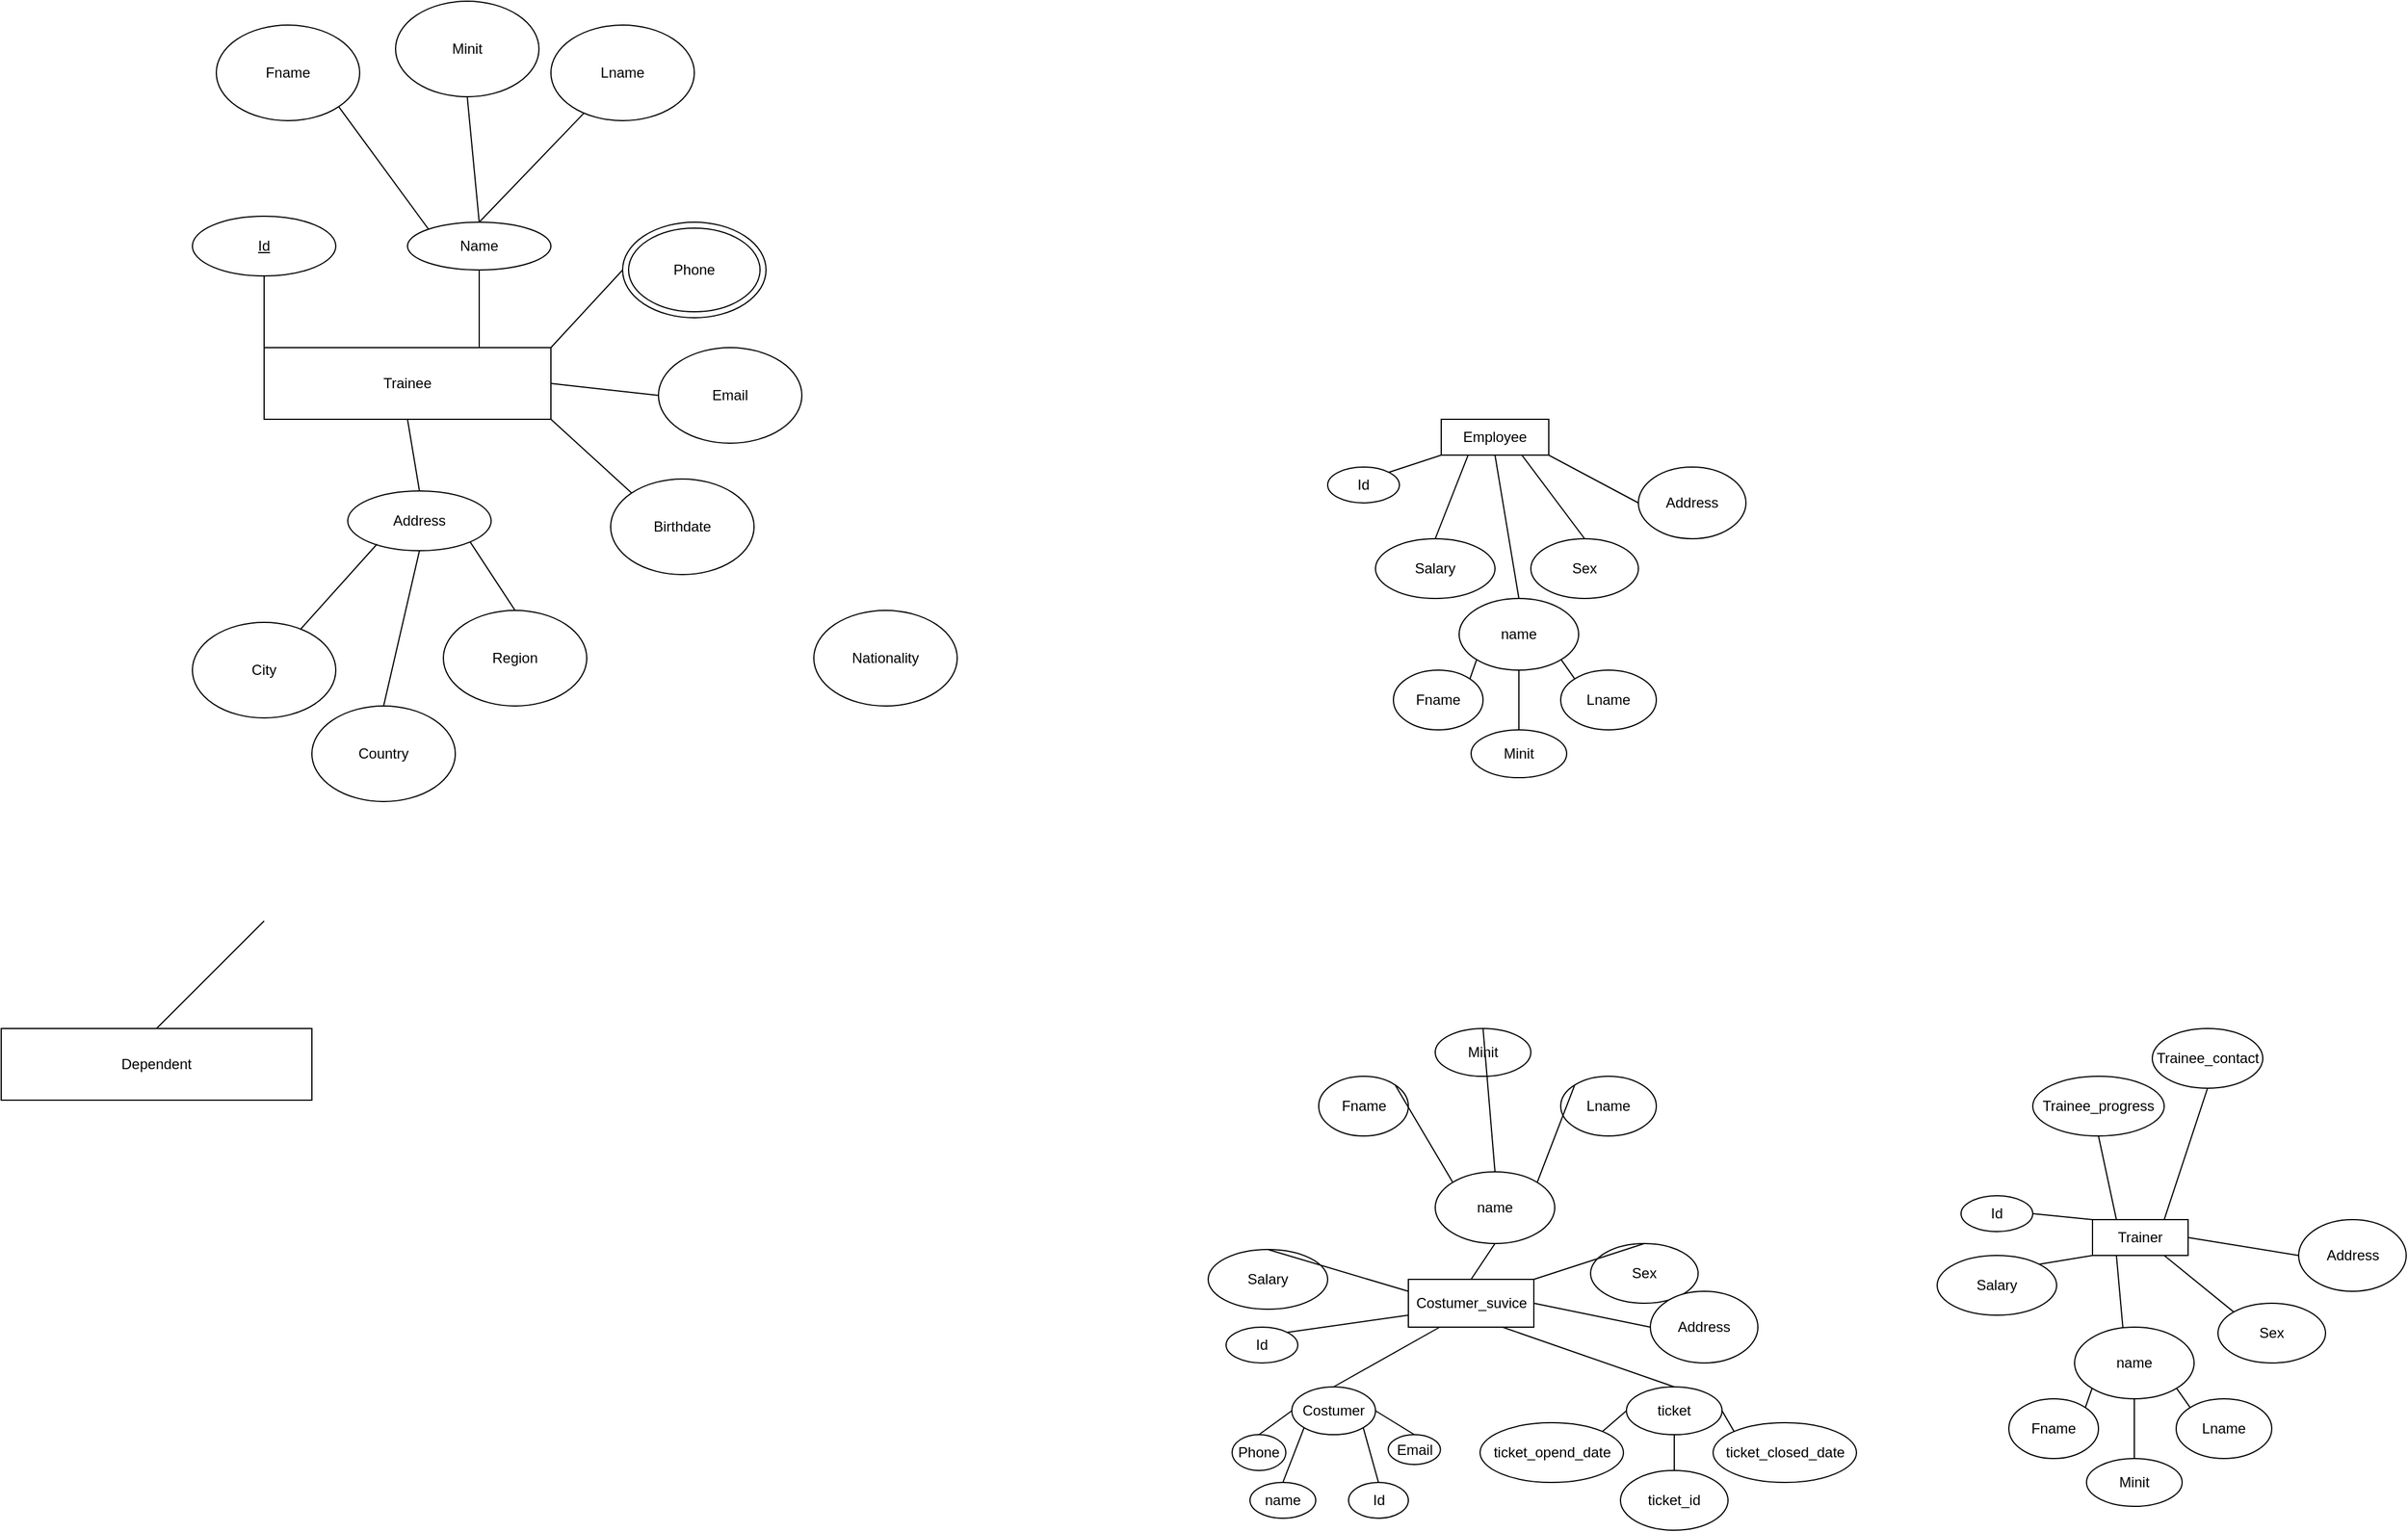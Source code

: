 <mxfile version="24.2.2" type="github">
  <diagram id="R2lEEEUBdFMjLlhIrx00" name="Page-1">
    <mxGraphModel dx="2227" dy="1721" grid="1" gridSize="10" guides="1" tooltips="1" connect="1" arrows="1" fold="1" page="1" pageScale="1" pageWidth="850" pageHeight="1100" math="0" shadow="0" extFonts="Permanent Marker^https://fonts.googleapis.com/css?family=Permanent+Marker">
      <root>
        <mxCell id="0" />
        <mxCell id="1" parent="0" />
        <mxCell id="exuP65Xe-kyWdSPfGrK1-2" value="Id" style="ellipse;whiteSpace=wrap;html=1;fontStyle=4" parent="1" vertex="1">
          <mxGeometry x="-230" y="-250" width="120" height="50" as="geometry" />
        </mxCell>
        <mxCell id="exuP65Xe-kyWdSPfGrK1-3" value="Name" style="ellipse;whiteSpace=wrap;html=1;" parent="1" vertex="1">
          <mxGeometry x="-50" y="-245" width="120" height="40" as="geometry" />
        </mxCell>
        <mxCell id="exuP65Xe-kyWdSPfGrK1-4" value="Address" style="ellipse;whiteSpace=wrap;html=1;" parent="1" vertex="1">
          <mxGeometry x="-100" y="-20" width="120" height="50" as="geometry" />
        </mxCell>
        <mxCell id="exuP65Xe-kyWdSPfGrK1-5" value="Country" style="ellipse;whiteSpace=wrap;html=1;" parent="1" vertex="1">
          <mxGeometry x="-130" y="160" width="120" height="80" as="geometry" />
        </mxCell>
        <mxCell id="exuP65Xe-kyWdSPfGrK1-6" value="Region" style="ellipse;whiteSpace=wrap;html=1;" parent="1" vertex="1">
          <mxGeometry x="-20" y="80" width="120" height="80" as="geometry" />
        </mxCell>
        <mxCell id="exuP65Xe-kyWdSPfGrK1-7" value="City" style="ellipse;whiteSpace=wrap;html=1;" parent="1" vertex="1">
          <mxGeometry x="-230" y="90" width="120" height="80" as="geometry" />
        </mxCell>
        <mxCell id="exuP65Xe-kyWdSPfGrK1-9" value="Lname" style="ellipse;whiteSpace=wrap;html=1;" parent="1" vertex="1">
          <mxGeometry x="70" y="-410" width="120" height="80" as="geometry" />
        </mxCell>
        <mxCell id="exuP65Xe-kyWdSPfGrK1-10" value="Minit" style="ellipse;whiteSpace=wrap;html=1;" parent="1" vertex="1">
          <mxGeometry x="-60" y="-430" width="120" height="80" as="geometry" />
        </mxCell>
        <mxCell id="exuP65Xe-kyWdSPfGrK1-11" value="Fname" style="ellipse;whiteSpace=wrap;html=1;" parent="1" vertex="1">
          <mxGeometry x="-210" y="-410" width="120" height="80" as="geometry" />
        </mxCell>
        <mxCell id="exuP65Xe-kyWdSPfGrK1-16" value="" style="endArrow=none;html=1;rounded=0;entryX=1;entryY=1;entryDx=0;entryDy=0;exitX=0;exitY=0;exitDx=0;exitDy=0;" parent="1" source="exuP65Xe-kyWdSPfGrK1-3" target="exuP65Xe-kyWdSPfGrK1-11" edge="1">
          <mxGeometry width="50" height="50" relative="1" as="geometry">
            <mxPoint x="-40" y="-260" as="sourcePoint" />
            <mxPoint x="10" y="-310" as="targetPoint" />
          </mxGeometry>
        </mxCell>
        <mxCell id="exuP65Xe-kyWdSPfGrK1-19" value="" style="endArrow=none;html=1;rounded=0;exitX=0.5;exitY=0;exitDx=0;exitDy=0;" parent="1" source="exuP65Xe-kyWdSPfGrK1-3" target="exuP65Xe-kyWdSPfGrK1-9" edge="1">
          <mxGeometry width="50" height="50" relative="1" as="geometry">
            <mxPoint x="-40" y="-260" as="sourcePoint" />
            <mxPoint y="-340" as="targetPoint" />
          </mxGeometry>
        </mxCell>
        <mxCell id="exuP65Xe-kyWdSPfGrK1-20" value="" style="endArrow=none;html=1;rounded=0;entryX=0.5;entryY=1;entryDx=0;entryDy=0;exitX=0.5;exitY=0;exitDx=0;exitDy=0;" parent="1" source="exuP65Xe-kyWdSPfGrK1-3" target="exuP65Xe-kyWdSPfGrK1-10" edge="1">
          <mxGeometry width="50" height="50" relative="1" as="geometry">
            <mxPoint x="-40" y="-260" as="sourcePoint" />
            <mxPoint x="10" y="-310" as="targetPoint" />
          </mxGeometry>
        </mxCell>
        <mxCell id="exuP65Xe-kyWdSPfGrK1-22" value="" style="endArrow=none;html=1;rounded=0;entryX=0.5;entryY=0;entryDx=0;entryDy=0;exitX=0.5;exitY=1;exitDx=0;exitDy=0;" parent="1" source="exuP65Xe-kyWdSPfGrK1-4" target="exuP65Xe-kyWdSPfGrK1-5" edge="1">
          <mxGeometry width="50" height="50" relative="1" as="geometry">
            <mxPoint x="50" y="-140" as="sourcePoint" />
            <mxPoint x="100" y="-190" as="targetPoint" />
          </mxGeometry>
        </mxCell>
        <mxCell id="exuP65Xe-kyWdSPfGrK1-23" value="" style="endArrow=none;html=1;rounded=0;entryX=0.5;entryY=0;entryDx=0;entryDy=0;exitX=1;exitY=1;exitDx=0;exitDy=0;" parent="1" source="exuP65Xe-kyWdSPfGrK1-4" target="exuP65Xe-kyWdSPfGrK1-6" edge="1">
          <mxGeometry width="50" height="50" relative="1" as="geometry">
            <mxPoint x="50" y="-140" as="sourcePoint" />
            <mxPoint x="100" y="-190" as="targetPoint" />
            <Array as="points" />
          </mxGeometry>
        </mxCell>
        <mxCell id="exuP65Xe-kyWdSPfGrK1-24" value="Trainee" style="rounded=0;whiteSpace=wrap;html=1;" parent="1" vertex="1">
          <mxGeometry x="-170" y="-140" width="240" height="60" as="geometry" />
        </mxCell>
        <mxCell id="exuP65Xe-kyWdSPfGrK1-25" value="" style="endArrow=none;html=1;rounded=0;entryX=0.5;entryY=1;entryDx=0;entryDy=0;exitX=0.5;exitY=0;exitDx=0;exitDy=0;" parent="1" source="exuP65Xe-kyWdSPfGrK1-4" target="exuP65Xe-kyWdSPfGrK1-24" edge="1">
          <mxGeometry width="50" height="50" relative="1" as="geometry">
            <mxPoint x="300" y="-40" as="sourcePoint" />
            <mxPoint x="350" y="-90" as="targetPoint" />
          </mxGeometry>
        </mxCell>
        <mxCell id="exuP65Xe-kyWdSPfGrK1-26" value="" style="endArrow=none;html=1;rounded=0;entryX=0.204;entryY=0.89;entryDx=0;entryDy=0;entryPerimeter=0;" parent="1" source="exuP65Xe-kyWdSPfGrK1-7" target="exuP65Xe-kyWdSPfGrK1-4" edge="1">
          <mxGeometry width="50" height="50" relative="1" as="geometry">
            <mxPoint x="-20" y="60" as="sourcePoint" />
            <mxPoint x="30" y="10" as="targetPoint" />
          </mxGeometry>
        </mxCell>
        <mxCell id="exuP65Xe-kyWdSPfGrK1-27" value="" style="endArrow=none;html=1;rounded=0;entryX=0.5;entryY=1;entryDx=0;entryDy=0;exitX=0.75;exitY=0;exitDx=0;exitDy=0;" parent="1" source="exuP65Xe-kyWdSPfGrK1-24" target="exuP65Xe-kyWdSPfGrK1-3" edge="1">
          <mxGeometry width="50" height="50" relative="1" as="geometry">
            <mxPoint x="90" y="-70" as="sourcePoint" />
            <mxPoint x="140" y="-120" as="targetPoint" />
          </mxGeometry>
        </mxCell>
        <mxCell id="exuP65Xe-kyWdSPfGrK1-28" value="" style="endArrow=none;html=1;rounded=0;entryX=0.5;entryY=1;entryDx=0;entryDy=0;exitX=0;exitY=0;exitDx=0;exitDy=0;" parent="1" source="exuP65Xe-kyWdSPfGrK1-24" target="exuP65Xe-kyWdSPfGrK1-2" edge="1">
          <mxGeometry width="50" height="50" relative="1" as="geometry">
            <mxPoint x="90" y="-70" as="sourcePoint" />
            <mxPoint x="140" y="-120" as="targetPoint" />
            <Array as="points">
              <mxPoint x="-170" y="-170" />
            </Array>
          </mxGeometry>
        </mxCell>
        <mxCell id="exuP65Xe-kyWdSPfGrK1-29" value="Birthdate" style="ellipse;whiteSpace=wrap;html=1;" parent="1" vertex="1">
          <mxGeometry x="120" y="-30" width="120" height="80" as="geometry" />
        </mxCell>
        <mxCell id="exuP65Xe-kyWdSPfGrK1-30" value="Email" style="ellipse;whiteSpace=wrap;html=1;" parent="1" vertex="1">
          <mxGeometry x="160" y="-140" width="120" height="80" as="geometry" />
        </mxCell>
        <mxCell id="exuP65Xe-kyWdSPfGrK1-31" value="Phone" style="ellipse;whiteSpace=wrap;html=1;" parent="1" vertex="1">
          <mxGeometry x="130" y="-245" width="120" height="80" as="geometry" />
        </mxCell>
        <mxCell id="exuP65Xe-kyWdSPfGrK1-34" value="Phone" style="ellipse;whiteSpace=wrap;html=1;" parent="1" vertex="1">
          <mxGeometry x="135" y="-240" width="110" height="70" as="geometry" />
        </mxCell>
        <mxCell id="exuP65Xe-kyWdSPfGrK1-35" value="" style="endArrow=none;html=1;rounded=0;exitX=1;exitY=0;exitDx=0;exitDy=0;entryX=0;entryY=0.5;entryDx=0;entryDy=0;" parent="1" source="exuP65Xe-kyWdSPfGrK1-24" target="exuP65Xe-kyWdSPfGrK1-31" edge="1">
          <mxGeometry width="50" height="50" relative="1" as="geometry">
            <mxPoint x="90" y="-70" as="sourcePoint" />
            <mxPoint x="150" y="-160" as="targetPoint" />
          </mxGeometry>
        </mxCell>
        <mxCell id="exuP65Xe-kyWdSPfGrK1-36" value="" style="endArrow=none;html=1;rounded=0;exitX=1;exitY=0.5;exitDx=0;exitDy=0;entryX=0;entryY=0.5;entryDx=0;entryDy=0;" parent="1" source="exuP65Xe-kyWdSPfGrK1-24" target="exuP65Xe-kyWdSPfGrK1-30" edge="1">
          <mxGeometry width="50" height="50" relative="1" as="geometry">
            <mxPoint x="90" y="-70" as="sourcePoint" />
            <mxPoint x="140" y="-120" as="targetPoint" />
          </mxGeometry>
        </mxCell>
        <mxCell id="exuP65Xe-kyWdSPfGrK1-39" value="" style="endArrow=none;html=1;rounded=0;exitX=1;exitY=1;exitDx=0;exitDy=0;entryX=0;entryY=0;entryDx=0;entryDy=0;" parent="1" source="exuP65Xe-kyWdSPfGrK1-24" target="exuP65Xe-kyWdSPfGrK1-29" edge="1">
          <mxGeometry width="50" height="50" relative="1" as="geometry">
            <mxPoint x="90" y="-70" as="sourcePoint" />
            <mxPoint x="140" y="-120" as="targetPoint" />
          </mxGeometry>
        </mxCell>
        <mxCell id="exuP65Xe-kyWdSPfGrK1-40" value="Nationality" style="ellipse;whiteSpace=wrap;html=1;" parent="1" vertex="1">
          <mxGeometry x="290" y="80" width="120" height="80" as="geometry" />
        </mxCell>
        <mxCell id="exuP65Xe-kyWdSPfGrK1-43" value="Dependent" style="rounded=0;whiteSpace=wrap;html=1;" parent="1" vertex="1">
          <mxGeometry x="-390" y="430" width="260" height="60" as="geometry" />
        </mxCell>
        <mxCell id="exuP65Xe-kyWdSPfGrK1-45" value="Employee" style="rounded=0;whiteSpace=wrap;html=1;" parent="1" vertex="1">
          <mxGeometry x="815" y="-80" width="90" height="30" as="geometry" />
        </mxCell>
        <mxCell id="exuP65Xe-kyWdSPfGrK1-46" value="Id" style="ellipse;whiteSpace=wrap;html=1;" parent="1" vertex="1">
          <mxGeometry x="720" y="-40" width="60" height="30" as="geometry" />
        </mxCell>
        <mxCell id="exuP65Xe-kyWdSPfGrK1-47" value="Salary" style="ellipse;whiteSpace=wrap;html=1;" parent="1" vertex="1">
          <mxGeometry x="760" y="20" width="100" height="50" as="geometry" />
        </mxCell>
        <mxCell id="exuP65Xe-kyWdSPfGrK1-48" value="Sex" style="ellipse;whiteSpace=wrap;html=1;" parent="1" vertex="1">
          <mxGeometry x="890" y="20" width="90" height="50" as="geometry" />
        </mxCell>
        <mxCell id="exuP65Xe-kyWdSPfGrK1-50" value="" style="endArrow=none;html=1;rounded=0;entryX=0;entryY=1;entryDx=0;entryDy=0;exitX=1;exitY=0;exitDx=0;exitDy=0;" parent="1" source="exuP65Xe-kyWdSPfGrK1-46" target="exuP65Xe-kyWdSPfGrK1-45" edge="1">
          <mxGeometry width="50" height="50" relative="1" as="geometry">
            <mxPoint x="650" y="-20" as="sourcePoint" />
            <mxPoint x="700" y="-70" as="targetPoint" />
          </mxGeometry>
        </mxCell>
        <mxCell id="exuP65Xe-kyWdSPfGrK1-51" value="" style="endArrow=none;html=1;rounded=0;entryX=0.25;entryY=1;entryDx=0;entryDy=0;exitX=0.5;exitY=0;exitDx=0;exitDy=0;" parent="1" source="exuP65Xe-kyWdSPfGrK1-47" target="exuP65Xe-kyWdSPfGrK1-45" edge="1">
          <mxGeometry width="50" height="50" relative="1" as="geometry">
            <mxPoint x="650" y="-20" as="sourcePoint" />
            <mxPoint x="700" y="-70" as="targetPoint" />
          </mxGeometry>
        </mxCell>
        <mxCell id="exuP65Xe-kyWdSPfGrK1-52" value="" style="endArrow=none;html=1;rounded=0;entryX=0.75;entryY=1;entryDx=0;entryDy=0;exitX=0.5;exitY=0;exitDx=0;exitDy=0;" parent="1" source="exuP65Xe-kyWdSPfGrK1-48" target="exuP65Xe-kyWdSPfGrK1-45" edge="1">
          <mxGeometry width="50" height="50" relative="1" as="geometry">
            <mxPoint x="650" y="-20" as="sourcePoint" />
            <mxPoint x="700" y="-70" as="targetPoint" />
          </mxGeometry>
        </mxCell>
        <mxCell id="exuP65Xe-kyWdSPfGrK1-53" value="Address" style="ellipse;whiteSpace=wrap;html=1;" parent="1" vertex="1">
          <mxGeometry x="980" y="-40" width="90" height="60" as="geometry" />
        </mxCell>
        <mxCell id="exuP65Xe-kyWdSPfGrK1-54" value="" style="endArrow=none;html=1;rounded=0;entryX=1;entryY=1;entryDx=0;entryDy=0;exitX=0;exitY=0.5;exitDx=0;exitDy=0;" parent="1" source="exuP65Xe-kyWdSPfGrK1-53" target="exuP65Xe-kyWdSPfGrK1-45" edge="1">
          <mxGeometry width="50" height="50" relative="1" as="geometry">
            <mxPoint x="650" y="-20" as="sourcePoint" />
            <mxPoint x="700" y="-70" as="targetPoint" />
          </mxGeometry>
        </mxCell>
        <mxCell id="exuP65Xe-kyWdSPfGrK1-55" value="" style="endArrow=none;html=1;rounded=0;exitX=0.5;exitY=0;exitDx=0;exitDy=0;" parent="1" source="exuP65Xe-kyWdSPfGrK1-43" edge="1">
          <mxGeometry width="50" height="50" relative="1" as="geometry">
            <mxPoint x="-190" y="410" as="sourcePoint" />
            <mxPoint x="-170" y="340" as="targetPoint" />
          </mxGeometry>
        </mxCell>
        <mxCell id="k2jzktVWBkni9SinhkaB-3" value="name" style="ellipse;whiteSpace=wrap;html=1;" vertex="1" parent="1">
          <mxGeometry x="830" y="70" width="100" height="60" as="geometry" />
        </mxCell>
        <mxCell id="k2jzktVWBkni9SinhkaB-4" value="" style="endArrow=none;html=1;rounded=0;entryX=0.5;entryY=1;entryDx=0;entryDy=0;exitX=0.5;exitY=0;exitDx=0;exitDy=0;" edge="1" parent="1" source="k2jzktVWBkni9SinhkaB-3" target="exuP65Xe-kyWdSPfGrK1-45">
          <mxGeometry width="50" height="50" relative="1" as="geometry">
            <mxPoint x="850" y="50" as="sourcePoint" />
            <mxPoint x="900" as="targetPoint" />
          </mxGeometry>
        </mxCell>
        <mxCell id="k2jzktVWBkni9SinhkaB-10" value="Lname" style="ellipse;whiteSpace=wrap;html=1;" vertex="1" parent="1">
          <mxGeometry x="915" y="130" width="80" height="50" as="geometry" />
        </mxCell>
        <mxCell id="k2jzktVWBkni9SinhkaB-11" value="Minit" style="ellipse;whiteSpace=wrap;html=1;" vertex="1" parent="1">
          <mxGeometry x="840" y="180" width="80" height="40" as="geometry" />
        </mxCell>
        <mxCell id="k2jzktVWBkni9SinhkaB-12" value="Fname" style="ellipse;whiteSpace=wrap;html=1;" vertex="1" parent="1">
          <mxGeometry x="775" y="130" width="75" height="50" as="geometry" />
        </mxCell>
        <mxCell id="k2jzktVWBkni9SinhkaB-17" value="" style="endArrow=none;html=1;rounded=0;exitX=1;exitY=0;exitDx=0;exitDy=0;entryX=0;entryY=1;entryDx=0;entryDy=0;" edge="1" parent="1" source="k2jzktVWBkni9SinhkaB-12" target="k2jzktVWBkni9SinhkaB-3">
          <mxGeometry width="50" height="50" relative="1" as="geometry">
            <mxPoint x="820" y="150" as="sourcePoint" />
            <mxPoint x="870" y="100" as="targetPoint" />
          </mxGeometry>
        </mxCell>
        <mxCell id="k2jzktVWBkni9SinhkaB-18" value="" style="endArrow=none;html=1;rounded=0;entryX=0.5;entryY=1;entryDx=0;entryDy=0;exitX=0.5;exitY=0;exitDx=0;exitDy=0;" edge="1" parent="1" source="k2jzktVWBkni9SinhkaB-11" target="k2jzktVWBkni9SinhkaB-3">
          <mxGeometry width="50" height="50" relative="1" as="geometry">
            <mxPoint x="850" y="90" as="sourcePoint" />
            <mxPoint x="900" y="40" as="targetPoint" />
          </mxGeometry>
        </mxCell>
        <mxCell id="k2jzktVWBkni9SinhkaB-19" value="" style="endArrow=none;html=1;rounded=0;entryX=0;entryY=0;entryDx=0;entryDy=0;exitX=1;exitY=1;exitDx=0;exitDy=0;" edge="1" parent="1" source="k2jzktVWBkni9SinhkaB-3" target="k2jzktVWBkni9SinhkaB-10">
          <mxGeometry width="50" height="50" relative="1" as="geometry">
            <mxPoint x="850" y="90" as="sourcePoint" />
            <mxPoint x="900" y="40" as="targetPoint" />
          </mxGeometry>
        </mxCell>
        <mxCell id="k2jzktVWBkni9SinhkaB-20" value="Costumer_suvice" style="rounded=0;whiteSpace=wrap;html=1;" vertex="1" parent="1">
          <mxGeometry x="787.5" y="640" width="105" height="40" as="geometry" />
        </mxCell>
        <mxCell id="k2jzktVWBkni9SinhkaB-21" value="ticket_opend_date" style="ellipse;whiteSpace=wrap;html=1;" vertex="1" parent="1">
          <mxGeometry x="847.5" y="760" width="120" height="50" as="geometry" />
        </mxCell>
        <mxCell id="k2jzktVWBkni9SinhkaB-22" value="ticket_id" style="ellipse;whiteSpace=wrap;html=1;" vertex="1" parent="1">
          <mxGeometry x="965" y="800" width="90" height="50" as="geometry" />
        </mxCell>
        <mxCell id="k2jzktVWBkni9SinhkaB-23" value="ticket_closed_date" style="ellipse;whiteSpace=wrap;html=1;" vertex="1" parent="1">
          <mxGeometry x="1042.5" y="760" width="120" height="50" as="geometry" />
        </mxCell>
        <mxCell id="k2jzktVWBkni9SinhkaB-24" value="ticket" style="ellipse;whiteSpace=wrap;html=1;" vertex="1" parent="1">
          <mxGeometry x="970" y="730" width="80" height="40" as="geometry" />
        </mxCell>
        <mxCell id="k2jzktVWBkni9SinhkaB-25" value="Trainer" style="rounded=0;whiteSpace=wrap;html=1;" vertex="1" parent="1">
          <mxGeometry x="1360" y="590" width="80" height="30" as="geometry" />
        </mxCell>
        <mxCell id="k2jzktVWBkni9SinhkaB-26" value="Trainee_progress" style="ellipse;whiteSpace=wrap;html=1;" vertex="1" parent="1">
          <mxGeometry x="1310" y="470" width="110" height="50" as="geometry" />
        </mxCell>
        <mxCell id="k2jzktVWBkni9SinhkaB-28" value="" style="endArrow=none;html=1;rounded=0;exitX=1;exitY=0;exitDx=0;exitDy=0;entryX=0;entryY=0.5;entryDx=0;entryDy=0;" edge="1" parent="1" source="k2jzktVWBkni9SinhkaB-21" target="k2jzktVWBkni9SinhkaB-24">
          <mxGeometry width="50" height="50" relative="1" as="geometry">
            <mxPoint x="987.5" y="640" as="sourcePoint" />
            <mxPoint x="1037.5" y="590" as="targetPoint" />
          </mxGeometry>
        </mxCell>
        <mxCell id="k2jzktVWBkni9SinhkaB-29" value="" style="endArrow=none;html=1;rounded=0;entryX=0;entryY=0;entryDx=0;entryDy=0;exitX=1;exitY=0.5;exitDx=0;exitDy=0;" edge="1" parent="1" source="k2jzktVWBkni9SinhkaB-24" target="k2jzktVWBkni9SinhkaB-23">
          <mxGeometry width="50" height="50" relative="1" as="geometry">
            <mxPoint x="1047.5" y="750" as="sourcePoint" />
            <mxPoint x="1037.5" y="590" as="targetPoint" />
          </mxGeometry>
        </mxCell>
        <mxCell id="k2jzktVWBkni9SinhkaB-30" value="" style="endArrow=none;html=1;rounded=0;entryX=0.5;entryY=0;entryDx=0;entryDy=0;exitX=0.5;exitY=1;exitDx=0;exitDy=0;" edge="1" parent="1" source="k2jzktVWBkni9SinhkaB-24" target="k2jzktVWBkni9SinhkaB-22">
          <mxGeometry width="50" height="50" relative="1" as="geometry">
            <mxPoint x="987.5" y="640" as="sourcePoint" />
            <mxPoint x="1037.5" y="590" as="targetPoint" />
          </mxGeometry>
        </mxCell>
        <mxCell id="k2jzktVWBkni9SinhkaB-31" value="" style="endArrow=none;html=1;rounded=0;entryX=0.5;entryY=0;entryDx=0;entryDy=0;exitX=0.75;exitY=1;exitDx=0;exitDy=0;" edge="1" parent="1" source="k2jzktVWBkni9SinhkaB-20" target="k2jzktVWBkni9SinhkaB-24">
          <mxGeometry width="50" height="50" relative="1" as="geometry">
            <mxPoint x="820" y="630" as="sourcePoint" />
            <mxPoint x="870" y="580" as="targetPoint" />
          </mxGeometry>
        </mxCell>
        <mxCell id="k2jzktVWBkni9SinhkaB-32" value="Costumer" style="ellipse;whiteSpace=wrap;html=1;" vertex="1" parent="1">
          <mxGeometry x="690" y="730" width="70" height="40" as="geometry" />
        </mxCell>
        <mxCell id="k2jzktVWBkni9SinhkaB-33" value="Email" style="ellipse;whiteSpace=wrap;html=1;" vertex="1" parent="1">
          <mxGeometry x="770.63" y="770" width="43.75" height="25" as="geometry" />
        </mxCell>
        <mxCell id="k2jzktVWBkni9SinhkaB-35" value="Phone" style="ellipse;whiteSpace=wrap;html=1;" vertex="1" parent="1">
          <mxGeometry x="640" y="770" width="45" height="30" as="geometry" />
        </mxCell>
        <mxCell id="k2jzktVWBkni9SinhkaB-36" value="name" style="ellipse;whiteSpace=wrap;html=1;" vertex="1" parent="1">
          <mxGeometry x="655" y="810" width="55" height="30" as="geometry" />
        </mxCell>
        <mxCell id="k2jzktVWBkni9SinhkaB-43" value="Id" style="ellipse;whiteSpace=wrap;html=1;" vertex="1" parent="1">
          <mxGeometry x="737.5" y="810" width="50" height="30" as="geometry" />
        </mxCell>
        <mxCell id="k2jzktVWBkni9SinhkaB-44" value="" style="endArrow=none;html=1;rounded=0;entryX=0.5;entryY=0;entryDx=0;entryDy=0;exitX=0;exitY=0.5;exitDx=0;exitDy=0;" edge="1" parent="1" source="k2jzktVWBkni9SinhkaB-32" target="k2jzktVWBkni9SinhkaB-35">
          <mxGeometry width="50" height="50" relative="1" as="geometry">
            <mxPoint x="810" y="790" as="sourcePoint" />
            <mxPoint x="860" y="740" as="targetPoint" />
          </mxGeometry>
        </mxCell>
        <mxCell id="k2jzktVWBkni9SinhkaB-45" value="" style="endArrow=none;html=1;rounded=0;entryX=1;entryY=0.5;entryDx=0;entryDy=0;exitX=0.5;exitY=0;exitDx=0;exitDy=0;" edge="1" parent="1" source="k2jzktVWBkni9SinhkaB-33" target="k2jzktVWBkni9SinhkaB-32">
          <mxGeometry width="50" height="50" relative="1" as="geometry">
            <mxPoint x="810" y="790" as="sourcePoint" />
            <mxPoint x="860" y="740" as="targetPoint" />
          </mxGeometry>
        </mxCell>
        <mxCell id="k2jzktVWBkni9SinhkaB-46" value="" style="endArrow=none;html=1;rounded=0;entryX=0;entryY=1;entryDx=0;entryDy=0;exitX=0.5;exitY=0;exitDx=0;exitDy=0;" edge="1" parent="1" source="k2jzktVWBkni9SinhkaB-36" target="k2jzktVWBkni9SinhkaB-32">
          <mxGeometry width="50" height="50" relative="1" as="geometry">
            <mxPoint x="810" y="790" as="sourcePoint" />
            <mxPoint x="860" y="740" as="targetPoint" />
          </mxGeometry>
        </mxCell>
        <mxCell id="k2jzktVWBkni9SinhkaB-47" value="" style="endArrow=none;html=1;rounded=0;entryX=0.5;entryY=0;entryDx=0;entryDy=0;exitX=1;exitY=1;exitDx=0;exitDy=0;" edge="1" parent="1" source="k2jzktVWBkni9SinhkaB-32" target="k2jzktVWBkni9SinhkaB-43">
          <mxGeometry width="50" height="50" relative="1" as="geometry">
            <mxPoint x="810" y="790" as="sourcePoint" />
            <mxPoint x="860" y="740" as="targetPoint" />
          </mxGeometry>
        </mxCell>
        <mxCell id="k2jzktVWBkni9SinhkaB-48" value="" style="endArrow=none;html=1;rounded=0;entryX=0.25;entryY=1;entryDx=0;entryDy=0;exitX=0.5;exitY=0;exitDx=0;exitDy=0;" edge="1" parent="1" source="k2jzktVWBkni9SinhkaB-32" target="k2jzktVWBkni9SinhkaB-20">
          <mxGeometry width="50" height="50" relative="1" as="geometry">
            <mxPoint x="810" y="790" as="sourcePoint" />
            <mxPoint x="860" y="740" as="targetPoint" />
          </mxGeometry>
        </mxCell>
        <mxCell id="k2jzktVWBkni9SinhkaB-49" value="Trainee_contact" style="ellipse;whiteSpace=wrap;html=1;" vertex="1" parent="1">
          <mxGeometry x="1410" y="430" width="92.5" height="50" as="geometry" />
        </mxCell>
        <mxCell id="k2jzktVWBkni9SinhkaB-51" value="" style="endArrow=none;html=1;rounded=0;entryX=0.5;entryY=1;entryDx=0;entryDy=0;exitX=0.25;exitY=0;exitDx=0;exitDy=0;" edge="1" parent="1" source="k2jzktVWBkni9SinhkaB-25" target="k2jzktVWBkni9SinhkaB-26">
          <mxGeometry width="50" height="50" relative="1" as="geometry">
            <mxPoint x="1450" y="620" as="sourcePoint" />
            <mxPoint x="1500" y="570" as="targetPoint" />
          </mxGeometry>
        </mxCell>
        <mxCell id="k2jzktVWBkni9SinhkaB-52" value="" style="endArrow=none;html=1;rounded=0;entryX=0.5;entryY=1;entryDx=0;entryDy=0;exitX=0.75;exitY=0;exitDx=0;exitDy=0;" edge="1" parent="1" source="k2jzktVWBkni9SinhkaB-25" target="k2jzktVWBkni9SinhkaB-49">
          <mxGeometry width="50" height="50" relative="1" as="geometry">
            <mxPoint x="1450" y="620" as="sourcePoint" />
            <mxPoint x="1500" y="570" as="targetPoint" />
          </mxGeometry>
        </mxCell>
        <mxCell id="k2jzktVWBkni9SinhkaB-59" value="Id" style="ellipse;whiteSpace=wrap;html=1;" vertex="1" parent="1">
          <mxGeometry x="1250" y="570" width="60" height="30" as="geometry" />
        </mxCell>
        <mxCell id="k2jzktVWBkni9SinhkaB-60" value="Salary" style="ellipse;whiteSpace=wrap;html=1;" vertex="1" parent="1">
          <mxGeometry x="1230" y="620" width="100" height="50" as="geometry" />
        </mxCell>
        <mxCell id="k2jzktVWBkni9SinhkaB-61" value="Sex" style="ellipse;whiteSpace=wrap;html=1;" vertex="1" parent="1">
          <mxGeometry x="1465" y="660" width="90" height="50" as="geometry" />
        </mxCell>
        <mxCell id="k2jzktVWBkni9SinhkaB-62" value="Address" style="ellipse;whiteSpace=wrap;html=1;" vertex="1" parent="1">
          <mxGeometry x="1532.5" y="590" width="90" height="60" as="geometry" />
        </mxCell>
        <mxCell id="k2jzktVWBkni9SinhkaB-63" value="name" style="ellipse;whiteSpace=wrap;html=1;" vertex="1" parent="1">
          <mxGeometry x="1345" y="680" width="100" height="60" as="geometry" />
        </mxCell>
        <mxCell id="k2jzktVWBkni9SinhkaB-64" value="Lname" style="ellipse;whiteSpace=wrap;html=1;" vertex="1" parent="1">
          <mxGeometry x="1430" y="740" width="80" height="50" as="geometry" />
        </mxCell>
        <mxCell id="k2jzktVWBkni9SinhkaB-65" value="Minit" style="ellipse;whiteSpace=wrap;html=1;" vertex="1" parent="1">
          <mxGeometry x="1355" y="790" width="80" height="40" as="geometry" />
        </mxCell>
        <mxCell id="k2jzktVWBkni9SinhkaB-66" value="Fname" style="ellipse;whiteSpace=wrap;html=1;" vertex="1" parent="1">
          <mxGeometry x="1290" y="740" width="75" height="50" as="geometry" />
        </mxCell>
        <mxCell id="k2jzktVWBkni9SinhkaB-67" value="" style="endArrow=none;html=1;rounded=0;exitX=1;exitY=0;exitDx=0;exitDy=0;entryX=0;entryY=1;entryDx=0;entryDy=0;" edge="1" parent="1" source="k2jzktVWBkni9SinhkaB-66" target="k2jzktVWBkni9SinhkaB-63">
          <mxGeometry width="50" height="50" relative="1" as="geometry">
            <mxPoint x="1335" y="760" as="sourcePoint" />
            <mxPoint x="1385" y="710" as="targetPoint" />
          </mxGeometry>
        </mxCell>
        <mxCell id="k2jzktVWBkni9SinhkaB-68" value="" style="endArrow=none;html=1;rounded=0;entryX=0.5;entryY=1;entryDx=0;entryDy=0;exitX=0.5;exitY=0;exitDx=0;exitDy=0;" edge="1" parent="1" source="k2jzktVWBkni9SinhkaB-65" target="k2jzktVWBkni9SinhkaB-63">
          <mxGeometry width="50" height="50" relative="1" as="geometry">
            <mxPoint x="1365" y="700" as="sourcePoint" />
            <mxPoint x="1415" y="650" as="targetPoint" />
          </mxGeometry>
        </mxCell>
        <mxCell id="k2jzktVWBkni9SinhkaB-69" value="" style="endArrow=none;html=1;rounded=0;entryX=0;entryY=0;entryDx=0;entryDy=0;exitX=1;exitY=1;exitDx=0;exitDy=0;" edge="1" parent="1" source="k2jzktVWBkni9SinhkaB-63" target="k2jzktVWBkni9SinhkaB-64">
          <mxGeometry width="50" height="50" relative="1" as="geometry">
            <mxPoint x="1365" y="700" as="sourcePoint" />
            <mxPoint x="1415" y="650" as="targetPoint" />
          </mxGeometry>
        </mxCell>
        <mxCell id="k2jzktVWBkni9SinhkaB-71" value="" style="endArrow=none;html=1;rounded=0;entryX=1;entryY=0.5;entryDx=0;entryDy=0;exitX=0;exitY=0.5;exitDx=0;exitDy=0;" edge="1" parent="1" source="k2jzktVWBkni9SinhkaB-62" target="k2jzktVWBkni9SinhkaB-25">
          <mxGeometry width="50" height="50" relative="1" as="geometry">
            <mxPoint x="1532.5" y="640" as="sourcePoint" />
            <mxPoint x="1457.5" y="600" as="targetPoint" />
          </mxGeometry>
        </mxCell>
        <mxCell id="k2jzktVWBkni9SinhkaB-72" value="" style="endArrow=none;html=1;rounded=0;entryX=0;entryY=0;entryDx=0;entryDy=0;exitX=1;exitY=0.5;exitDx=0;exitDy=0;" edge="1" parent="1" source="k2jzktVWBkni9SinhkaB-59" target="k2jzktVWBkni9SinhkaB-25">
          <mxGeometry width="50" height="50" relative="1" as="geometry">
            <mxPoint x="1402.5" y="670" as="sourcePoint" />
            <mxPoint x="1327.5" y="630" as="targetPoint" />
          </mxGeometry>
        </mxCell>
        <mxCell id="k2jzktVWBkni9SinhkaB-73" value="" style="endArrow=none;html=1;rounded=0;entryX=0;entryY=1;entryDx=0;entryDy=0;exitX=1;exitY=0;exitDx=0;exitDy=0;" edge="1" parent="1" source="k2jzktVWBkni9SinhkaB-60" target="k2jzktVWBkni9SinhkaB-25">
          <mxGeometry width="50" height="50" relative="1" as="geometry">
            <mxPoint x="970" y="680" as="sourcePoint" />
            <mxPoint x="895" y="640" as="targetPoint" />
          </mxGeometry>
        </mxCell>
        <mxCell id="k2jzktVWBkni9SinhkaB-74" value="" style="endArrow=none;html=1;rounded=0;entryX=0.404;entryY=0.005;entryDx=0;entryDy=0;exitX=0.25;exitY=1;exitDx=0;exitDy=0;entryPerimeter=0;" edge="1" parent="1" source="k2jzktVWBkni9SinhkaB-25" target="k2jzktVWBkni9SinhkaB-63">
          <mxGeometry width="50" height="50" relative="1" as="geometry">
            <mxPoint x="980" y="690" as="sourcePoint" />
            <mxPoint x="905" y="650" as="targetPoint" />
          </mxGeometry>
        </mxCell>
        <mxCell id="k2jzktVWBkni9SinhkaB-75" value="" style="endArrow=none;html=1;rounded=0;entryX=0;entryY=0;entryDx=0;entryDy=0;exitX=0.75;exitY=1;exitDx=0;exitDy=0;" edge="1" parent="1" source="k2jzktVWBkni9SinhkaB-25" target="k2jzktVWBkni9SinhkaB-61">
          <mxGeometry width="50" height="50" relative="1" as="geometry">
            <mxPoint x="990" y="700" as="sourcePoint" />
            <mxPoint x="915" y="660" as="targetPoint" />
          </mxGeometry>
        </mxCell>
        <mxCell id="k2jzktVWBkni9SinhkaB-77" value="Id" style="ellipse;whiteSpace=wrap;html=1;" vertex="1" parent="1">
          <mxGeometry x="635" y="680" width="60" height="30" as="geometry" />
        </mxCell>
        <mxCell id="k2jzktVWBkni9SinhkaB-78" value="Salary" style="ellipse;whiteSpace=wrap;html=1;" vertex="1" parent="1">
          <mxGeometry x="620" y="615" width="100" height="50" as="geometry" />
        </mxCell>
        <mxCell id="k2jzktVWBkni9SinhkaB-79" value="Sex" style="ellipse;whiteSpace=wrap;html=1;" vertex="1" parent="1">
          <mxGeometry x="940" y="610" width="90" height="50" as="geometry" />
        </mxCell>
        <mxCell id="k2jzktVWBkni9SinhkaB-80" value="" style="endArrow=none;html=1;rounded=0;entryX=0;entryY=0.75;entryDx=0;entryDy=0;exitX=1;exitY=0;exitDx=0;exitDy=0;" edge="1" parent="1" source="k2jzktVWBkni9SinhkaB-77" target="k2jzktVWBkni9SinhkaB-20">
          <mxGeometry width="50" height="50" relative="1" as="geometry">
            <mxPoint x="565" y="700" as="sourcePoint" />
            <mxPoint x="730" y="670" as="targetPoint" />
          </mxGeometry>
        </mxCell>
        <mxCell id="k2jzktVWBkni9SinhkaB-81" value="" style="endArrow=none;html=1;rounded=0;entryX=0;entryY=0.25;entryDx=0;entryDy=0;exitX=0.5;exitY=0;exitDx=0;exitDy=0;" edge="1" parent="1" source="k2jzktVWBkni9SinhkaB-78" target="k2jzktVWBkni9SinhkaB-20">
          <mxGeometry width="50" height="50" relative="1" as="geometry">
            <mxPoint x="510" y="575" as="sourcePoint" />
            <mxPoint x="697.5" y="545" as="targetPoint" />
          </mxGeometry>
        </mxCell>
        <mxCell id="k2jzktVWBkni9SinhkaB-82" value="" style="endArrow=none;html=1;rounded=0;entryX=1;entryY=0;entryDx=0;entryDy=0;exitX=0.5;exitY=0;exitDx=0;exitDy=0;" edge="1" parent="1" source="k2jzktVWBkni9SinhkaB-79" target="k2jzktVWBkni9SinhkaB-20">
          <mxGeometry width="50" height="50" relative="1" as="geometry">
            <mxPoint x="797.5" y="500" as="sourcePoint" />
            <mxPoint x="1030" y="470" as="targetPoint" />
          </mxGeometry>
        </mxCell>
        <mxCell id="k2jzktVWBkni9SinhkaB-83" value="Address" style="ellipse;whiteSpace=wrap;html=1;" vertex="1" parent="1">
          <mxGeometry x="990" y="650" width="90" height="60" as="geometry" />
        </mxCell>
        <mxCell id="k2jzktVWBkni9SinhkaB-84" value="" style="endArrow=none;html=1;rounded=0;entryX=1;entryY=0.5;entryDx=0;entryDy=0;exitX=0;exitY=0.5;exitDx=0;exitDy=0;" edge="1" parent="1" source="k2jzktVWBkni9SinhkaB-83" target="k2jzktVWBkni9SinhkaB-20">
          <mxGeometry width="50" height="50" relative="1" as="geometry">
            <mxPoint x="660" y="670" as="sourcePoint" />
            <mxPoint x="915" y="640" as="targetPoint" />
          </mxGeometry>
        </mxCell>
        <mxCell id="k2jzktVWBkni9SinhkaB-85" value="name" style="ellipse;whiteSpace=wrap;html=1;" vertex="1" parent="1">
          <mxGeometry x="810" y="550" width="100" height="60" as="geometry" />
        </mxCell>
        <mxCell id="k2jzktVWBkni9SinhkaB-86" value="" style="endArrow=none;html=1;rounded=0;entryX=0.5;entryY=0;entryDx=0;entryDy=0;exitX=0.5;exitY=1;exitDx=0;exitDy=0;" edge="1" parent="1" source="k2jzktVWBkni9SinhkaB-85" target="k2jzktVWBkni9SinhkaB-20">
          <mxGeometry width="50" height="50" relative="1" as="geometry">
            <mxPoint x="815" y="400" as="sourcePoint" />
            <mxPoint x="825" y="300" as="targetPoint" />
          </mxGeometry>
        </mxCell>
        <mxCell id="k2jzktVWBkni9SinhkaB-87" value="Lname" style="ellipse;whiteSpace=wrap;html=1;" vertex="1" parent="1">
          <mxGeometry x="915" y="470" width="80" height="50" as="geometry" />
        </mxCell>
        <mxCell id="k2jzktVWBkni9SinhkaB-88" value="Minit" style="ellipse;whiteSpace=wrap;html=1;" vertex="1" parent="1">
          <mxGeometry x="810" y="430" width="80" height="40" as="geometry" />
        </mxCell>
        <mxCell id="k2jzktVWBkni9SinhkaB-89" value="Fname" style="ellipse;whiteSpace=wrap;html=1;" vertex="1" parent="1">
          <mxGeometry x="712.5" y="470" width="75" height="50" as="geometry" />
        </mxCell>
        <mxCell id="k2jzktVWBkni9SinhkaB-90" value="" style="endArrow=none;html=1;rounded=0;exitX=1;exitY=0;exitDx=0;exitDy=0;entryX=0;entryY=0;entryDx=0;entryDy=0;" edge="1" parent="1" source="k2jzktVWBkni9SinhkaB-89" target="k2jzktVWBkni9SinhkaB-85">
          <mxGeometry width="50" height="50" relative="1" as="geometry">
            <mxPoint x="785" y="500" as="sourcePoint" />
            <mxPoint x="835" y="450" as="targetPoint" />
          </mxGeometry>
        </mxCell>
        <mxCell id="k2jzktVWBkni9SinhkaB-91" value="" style="endArrow=none;html=1;rounded=0;exitX=0.5;exitY=0;exitDx=0;exitDy=0;entryX=0.5;entryY=0;entryDx=0;entryDy=0;" edge="1" parent="1" source="k2jzktVWBkni9SinhkaB-88" target="k2jzktVWBkni9SinhkaB-85">
          <mxGeometry width="50" height="50" relative="1" as="geometry">
            <mxPoint x="815" y="440" as="sourcePoint" />
            <mxPoint x="890" y="510" as="targetPoint" />
          </mxGeometry>
        </mxCell>
        <mxCell id="k2jzktVWBkni9SinhkaB-92" value="" style="endArrow=none;html=1;rounded=0;entryX=0;entryY=0;entryDx=0;entryDy=0;exitX=1;exitY=0;exitDx=0;exitDy=0;" edge="1" parent="1" source="k2jzktVWBkni9SinhkaB-85" target="k2jzktVWBkni9SinhkaB-87">
          <mxGeometry width="50" height="50" relative="1" as="geometry">
            <mxPoint x="815" y="440" as="sourcePoint" />
            <mxPoint x="865" y="390" as="targetPoint" />
          </mxGeometry>
        </mxCell>
      </root>
    </mxGraphModel>
  </diagram>
</mxfile>
